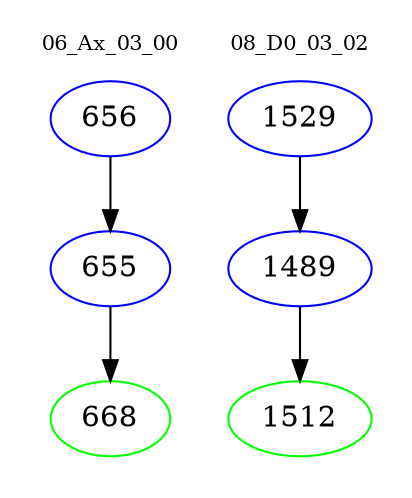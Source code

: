 digraph{
subgraph cluster_0 {
color = white
label = "06_Ax_03_00";
fontsize=10;
T0_656 [label="656", color="blue"]
T0_656 -> T0_655 [color="black"]
T0_655 [label="655", color="blue"]
T0_655 -> T0_668 [color="black"]
T0_668 [label="668", color="green"]
}
subgraph cluster_1 {
color = white
label = "08_D0_03_02";
fontsize=10;
T1_1529 [label="1529", color="blue"]
T1_1529 -> T1_1489 [color="black"]
T1_1489 [label="1489", color="blue"]
T1_1489 -> T1_1512 [color="black"]
T1_1512 [label="1512", color="green"]
}
}
